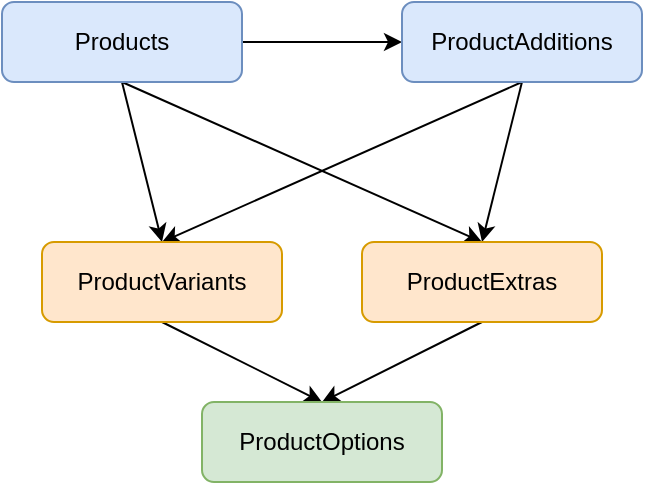 <mxfile version="13.9.9" type="device"><diagram id="huZ01UAQrcIsPHDAvpko" name="Page-1"><mxGraphModel dx="981" dy="557" grid="1" gridSize="10" guides="1" tooltips="1" connect="1" arrows="1" fold="1" page="1" pageScale="1" pageWidth="850" pageHeight="1100" math="0" shadow="0"><root><mxCell id="0"/><mxCell id="1" parent="0"/><mxCell id="wkldNkEz7a7go3EXheuT-7" style="rounded=0;orthogonalLoop=1;jettySize=auto;html=1;exitX=0.5;exitY=1;exitDx=0;exitDy=0;entryX=0.5;entryY=0;entryDx=0;entryDy=0;" edge="1" parent="1" source="wkldNkEz7a7go3EXheuT-1" target="wkldNkEz7a7go3EXheuT-3"><mxGeometry relative="1" as="geometry"/></mxCell><mxCell id="wkldNkEz7a7go3EXheuT-8" style="rounded=0;orthogonalLoop=1;jettySize=auto;html=1;exitX=0.5;exitY=1;exitDx=0;exitDy=0;entryX=0.5;entryY=0;entryDx=0;entryDy=0;" edge="1" parent="1" source="wkldNkEz7a7go3EXheuT-1" target="wkldNkEz7a7go3EXheuT-4"><mxGeometry relative="1" as="geometry"><mxPoint x="130" y="210" as="targetPoint"/></mxGeometry></mxCell><mxCell id="wkldNkEz7a7go3EXheuT-13" style="edgeStyle=none;rounded=0;orthogonalLoop=1;jettySize=auto;html=1;exitX=1;exitY=0.5;exitDx=0;exitDy=0;entryX=0;entryY=0.5;entryDx=0;entryDy=0;" edge="1" parent="1" source="wkldNkEz7a7go3EXheuT-1" target="wkldNkEz7a7go3EXheuT-2"><mxGeometry relative="1" as="geometry"/></mxCell><mxCell id="wkldNkEz7a7go3EXheuT-1" value="Products" style="rounded=1;whiteSpace=wrap;html=1;fillColor=#dae8fc;strokeColor=#6c8ebf;" vertex="1" parent="1"><mxGeometry x="40" y="40" width="120" height="40" as="geometry"/></mxCell><mxCell id="wkldNkEz7a7go3EXheuT-11" style="rounded=0;orthogonalLoop=1;jettySize=auto;html=1;exitX=0.5;exitY=1;exitDx=0;exitDy=0;entryX=0.5;entryY=0;entryDx=0;entryDy=0;" edge="1" parent="1" source="wkldNkEz7a7go3EXheuT-2" target="wkldNkEz7a7go3EXheuT-3"><mxGeometry relative="1" as="geometry"/></mxCell><mxCell id="wkldNkEz7a7go3EXheuT-12" style="edgeStyle=none;rounded=0;orthogonalLoop=1;jettySize=auto;html=1;exitX=0.5;exitY=1;exitDx=0;exitDy=0;entryX=0.5;entryY=0;entryDx=0;entryDy=0;" edge="1" parent="1" source="wkldNkEz7a7go3EXheuT-2" target="wkldNkEz7a7go3EXheuT-4"><mxGeometry relative="1" as="geometry"/></mxCell><mxCell id="wkldNkEz7a7go3EXheuT-2" value="ProductAdditions" style="rounded=1;whiteSpace=wrap;html=1;fillColor=#dae8fc;strokeColor=#6c8ebf;" vertex="1" parent="1"><mxGeometry x="240" y="40" width="120" height="40" as="geometry"/></mxCell><mxCell id="wkldNkEz7a7go3EXheuT-9" style="rounded=0;orthogonalLoop=1;jettySize=auto;html=1;exitX=0.5;exitY=1;exitDx=0;exitDy=0;entryX=0.5;entryY=0;entryDx=0;entryDy=0;" edge="1" parent="1" source="wkldNkEz7a7go3EXheuT-3" target="wkldNkEz7a7go3EXheuT-5"><mxGeometry relative="1" as="geometry"/></mxCell><mxCell id="wkldNkEz7a7go3EXheuT-3" value="ProductExtras" style="rounded=1;whiteSpace=wrap;html=1;fillColor=#ffe6cc;strokeColor=#d79b00;" vertex="1" parent="1"><mxGeometry x="220" y="160" width="120" height="40" as="geometry"/></mxCell><mxCell id="wkldNkEz7a7go3EXheuT-10" style="rounded=0;orthogonalLoop=1;jettySize=auto;html=1;exitX=0.5;exitY=1;exitDx=0;exitDy=0;entryX=0.5;entryY=0;entryDx=0;entryDy=0;" edge="1" parent="1" source="wkldNkEz7a7go3EXheuT-4" target="wkldNkEz7a7go3EXheuT-5"><mxGeometry relative="1" as="geometry"><mxPoint x="130" y="250" as="sourcePoint"/></mxGeometry></mxCell><mxCell id="wkldNkEz7a7go3EXheuT-4" value="ProductVariants" style="rounded=1;whiteSpace=wrap;html=1;fillColor=#ffe6cc;strokeColor=#d79b00;" vertex="1" parent="1"><mxGeometry x="60" y="160" width="120" height="40" as="geometry"/></mxCell><mxCell id="wkldNkEz7a7go3EXheuT-5" value="ProductOptions" style="rounded=1;whiteSpace=wrap;html=1;fillColor=#d5e8d4;strokeColor=#82b366;" vertex="1" parent="1"><mxGeometry x="140" y="240" width="120" height="40" as="geometry"/></mxCell></root></mxGraphModel></diagram></mxfile>
